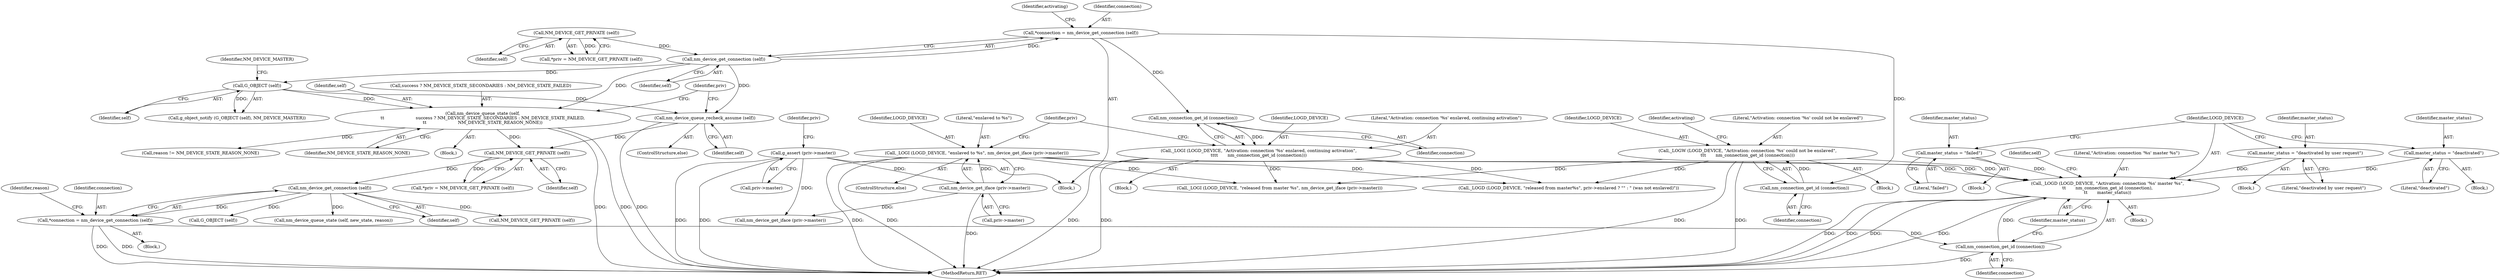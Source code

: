 digraph "0_NetworkManager_d5fc88e573fa58b93034b04d35a2454f5d28cad9@pointer" {
"1002492" [label="(Call,_LOGD (LOGD_DEVICE, \"Activation: connection '%s' master %s\",\n\t\t       nm_connection_get_id (connection),\n\t\t       master_status))"];
"1002403" [label="(Call,_LOGW (LOGD_DEVICE, \"Activation: connection '%s' could not be enslaved\",\n\t\t\t       nm_connection_get_id (connection)))"];
"1002406" [label="(Call,nm_connection_get_id (connection))"];
"1002349" [label="(Call,*connection = nm_device_get_connection (self))"];
"1002351" [label="(Call,nm_device_get_connection (self))"];
"1002346" [label="(Call,NM_DEVICE_GET_PRIVATE (self))"];
"1002377" [label="(Call,_LOGI (LOGD_DEVICE, \"Activation: connection '%s' enslaved, continuing activation\",\n\t\t\t\t       nm_connection_get_id (connection)))"];
"1002380" [label="(Call,nm_connection_get_id (connection))"];
"1002383" [label="(Call,_LOGI (LOGD_DEVICE, \"enslaved to %s\", nm_device_get_iface (priv->master)))"];
"1002386" [label="(Call,nm_device_get_iface (priv->master))"];
"1002361" [label="(Call,g_assert (priv->master))"];
"1002495" [label="(Call,nm_connection_get_id (connection))"];
"1002438" [label="(Call,*connection = nm_device_get_connection (self))"];
"1002440" [label="(Call,nm_device_get_connection (self))"];
"1002435" [label="(Call,NM_DEVICE_GET_PRIVATE (self))"];
"1002429" [label="(Call,nm_device_queue_recheck_assume (self))"];
"1002396" [label="(Call,G_OBJECT (self))"];
"1002421" [label="(Call,nm_device_queue_state (self,\n\t\t                       success ? NM_DEVICE_STATE_SECONDARIES : NM_DEVICE_STATE_FAILED,\n\t\t                       NM_DEVICE_STATE_REASON_NONE))"];
"1002469" [label="(Call,master_status = \"failed\")"];
"1002481" [label="(Call,master_status = \"deactivated by user request\")"];
"1002489" [label="(Call,master_status = \"deactivated\")"];
"1002347" [label="(Identifier,self)"];
"1002423" [label="(Call,success ? NM_DEVICE_STATE_SECONDARIES : NM_DEVICE_STATE_FAILED)"];
"1002421" [label="(Call,nm_device_queue_state (self,\n\t\t                       success ? NM_DEVICE_STATE_SECONDARIES : NM_DEVICE_STATE_FAILED,\n\t\t                       NM_DEVICE_STATE_REASON_NONE))"];
"1002384" [label="(Identifier,LOGD_DEVICE)"];
"1002434" [label="(Identifier,priv)"];
"1002470" [label="(Identifier,master_status)"];
"1002381" [label="(Identifier,connection)"];
"1002469" [label="(Call,master_status = \"failed\")"];
"1002491" [label="(Literal,\"deactivated\")"];
"1002405" [label="(Literal,\"Activation: connection '%s' could not be enslaved\")"];
"1002541" [label="(Call,NM_DEVICE_GET_PRIVATE (self))"];
"1002406" [label="(Call,nm_connection_get_id (connection))"];
"1002362" [label="(Call,priv->master)"];
"1002395" [label="(Call,g_object_notify (G_OBJECT (self), NM_DEVICE_MASTER))"];
"1002398" [label="(Identifier,NM_DEVICE_MASTER)"];
"1002386" [label="(Call,nm_device_get_iface (priv->master))"];
"1002510" [label="(Call,nm_device_get_iface (priv->master))"];
"1002460" [label="(Block,)"];
"1002507" [label="(Call,_LOGI (LOGD_DEVICE, \"released from master %s\", nm_device_get_iface (priv->master)))"];
"1002492" [label="(Call,_LOGD (LOGD_DEVICE, \"Activation: connection '%s' master %s\",\n\t\t       nm_connection_get_id (connection),\n\t\t       master_status))"];
"1002361" [label="(Call,g_assert (priv->master))"];
"1002403" [label="(Call,_LOGW (LOGD_DEVICE, \"Activation: connection '%s' could not be enslaved\",\n\t\t\t       nm_connection_get_id (connection)))"];
"1002495" [label="(Call,nm_connection_get_id (connection))"];
"1002407" [label="(Identifier,connection)"];
"1002378" [label="(Identifier,LOGD_DEVICE)"];
"1002404" [label="(Identifier,LOGD_DEVICE)"];
"1002441" [label="(Identifier,self)"];
"1002435" [label="(Call,NM_DEVICE_GET_PRIVATE (self))"];
"1002493" [label="(Identifier,LOGD_DEVICE)"];
"1002496" [label="(Identifier,connection)"];
"1002344" [label="(Call,*priv = NM_DEVICE_GET_PRIVATE (self))"];
"1002397" [label="(Identifier,self)"];
"1002428" [label="(ControlStructure,else)"];
"1002346" [label="(Call,NM_DEVICE_GET_PRIVATE (self))"];
"1002396" [label="(Call,G_OBJECT (self))"];
"1002382" [label="(ControlStructure,else)"];
"1002447" [label="(Identifier,reason)"];
"1002440" [label="(Call,nm_device_get_connection (self))"];
"1002377" [label="(Call,_LOGI (LOGD_DEVICE, \"Activation: connection '%s' enslaved, continuing activation\",\n\t\t\t\t       nm_connection_get_id (connection)))"];
"1002439" [label="(Identifier,connection)"];
"1002436" [label="(Identifier,self)"];
"1002535" [label="(Call,G_OBJECT (self))"];
"1002422" [label="(Identifier,self)"];
"1002471" [label="(Literal,\"failed\")"];
"1002410" [label="(Block,)"];
"1002481" [label="(Call,master_status = \"deactivated by user request\")"];
"1002380" [label="(Call,nm_connection_get_id (connection))"];
"1002429" [label="(Call,nm_device_queue_recheck_assume (self))"];
"1002376" [label="(Block,)"];
"1002477" [label="(Block,)"];
"1002430" [label="(Identifier,self)"];
"1002482" [label="(Identifier,master_status)"];
"1002355" [label="(Identifier,activating)"];
"1002368" [label="(Identifier,priv)"];
"1002431" [label="(Block,)"];
"1002409" [label="(Identifier,activating)"];
"1002349" [label="(Call,*connection = nm_device_get_connection (self))"];
"1002351" [label="(Call,nm_device_get_connection (self))"];
"1002438" [label="(Call,*connection = nm_device_get_connection (self))"];
"1002485" [label="(Block,)"];
"1002392" [label="(Identifier,priv)"];
"1002489" [label="(Call,master_status = \"deactivated\")"];
"1002465" [label="(Block,)"];
"1002497" [label="(Identifier,master_status)"];
"1002342" [label="(Block,)"];
"1002379" [label="(Literal,\"Activation: connection '%s' enslaved, continuing activation\")"];
"1002385" [label="(Literal,\"enslaved to %s\")"];
"1002498" [label="(Call,nm_device_queue_state (self, new_state, reason))"];
"1002383" [label="(Call,_LOGI (LOGD_DEVICE, \"enslaved to %s\", nm_device_get_iface (priv->master)))"];
"1002515" [label="(Call,_LOGD (LOGD_DEVICE, \"released from master%s\", priv->enslaved ? \"\" : \" (was not enslaved)\"))"];
"1002427" [label="(Identifier,NM_DEVICE_STATE_REASON_NONE)"];
"1007368" [label="(MethodReturn,RET)"];
"1002433" [label="(Call,*priv = NM_DEVICE_GET_PRIVATE (self))"];
"1002402" [label="(Block,)"];
"1002483" [label="(Literal,\"deactivated by user request\")"];
"1002490" [label="(Identifier,master_status)"];
"1002499" [label="(Identifier,self)"];
"1002446" [label="(Call,reason != NM_DEVICE_STATE_REASON_NONE)"];
"1002352" [label="(Identifier,self)"];
"1002350" [label="(Identifier,connection)"];
"1002387" [label="(Call,priv->master)"];
"1002494" [label="(Literal,\"Activation: connection '%s' master %s\")"];
"1002492" -> "1002460"  [label="AST: "];
"1002492" -> "1002497"  [label="CFG: "];
"1002493" -> "1002492"  [label="AST: "];
"1002494" -> "1002492"  [label="AST: "];
"1002495" -> "1002492"  [label="AST: "];
"1002497" -> "1002492"  [label="AST: "];
"1002499" -> "1002492"  [label="CFG: "];
"1002492" -> "1007368"  [label="DDG: "];
"1002492" -> "1007368"  [label="DDG: "];
"1002492" -> "1007368"  [label="DDG: "];
"1002492" -> "1007368"  [label="DDG: "];
"1002403" -> "1002492"  [label="DDG: "];
"1002377" -> "1002492"  [label="DDG: "];
"1002383" -> "1002492"  [label="DDG: "];
"1002495" -> "1002492"  [label="DDG: "];
"1002469" -> "1002492"  [label="DDG: "];
"1002481" -> "1002492"  [label="DDG: "];
"1002489" -> "1002492"  [label="DDG: "];
"1002403" -> "1002402"  [label="AST: "];
"1002403" -> "1002406"  [label="CFG: "];
"1002404" -> "1002403"  [label="AST: "];
"1002405" -> "1002403"  [label="AST: "];
"1002406" -> "1002403"  [label="AST: "];
"1002409" -> "1002403"  [label="CFG: "];
"1002403" -> "1007368"  [label="DDG: "];
"1002403" -> "1007368"  [label="DDG: "];
"1002406" -> "1002403"  [label="DDG: "];
"1002403" -> "1002507"  [label="DDG: "];
"1002403" -> "1002515"  [label="DDG: "];
"1002406" -> "1002407"  [label="CFG: "];
"1002407" -> "1002406"  [label="AST: "];
"1002349" -> "1002406"  [label="DDG: "];
"1002349" -> "1002342"  [label="AST: "];
"1002349" -> "1002351"  [label="CFG: "];
"1002350" -> "1002349"  [label="AST: "];
"1002351" -> "1002349"  [label="AST: "];
"1002355" -> "1002349"  [label="CFG: "];
"1002351" -> "1002349"  [label="DDG: "];
"1002349" -> "1002380"  [label="DDG: "];
"1002351" -> "1002352"  [label="CFG: "];
"1002352" -> "1002351"  [label="AST: "];
"1002346" -> "1002351"  [label="DDG: "];
"1002351" -> "1002396"  [label="DDG: "];
"1002351" -> "1002421"  [label="DDG: "];
"1002351" -> "1002429"  [label="DDG: "];
"1002346" -> "1002344"  [label="AST: "];
"1002346" -> "1002347"  [label="CFG: "];
"1002347" -> "1002346"  [label="AST: "];
"1002344" -> "1002346"  [label="CFG: "];
"1002346" -> "1002344"  [label="DDG: "];
"1002377" -> "1002376"  [label="AST: "];
"1002377" -> "1002380"  [label="CFG: "];
"1002378" -> "1002377"  [label="AST: "];
"1002379" -> "1002377"  [label="AST: "];
"1002380" -> "1002377"  [label="AST: "];
"1002392" -> "1002377"  [label="CFG: "];
"1002377" -> "1007368"  [label="DDG: "];
"1002377" -> "1007368"  [label="DDG: "];
"1002380" -> "1002377"  [label="DDG: "];
"1002377" -> "1002507"  [label="DDG: "];
"1002377" -> "1002515"  [label="DDG: "];
"1002380" -> "1002381"  [label="CFG: "];
"1002381" -> "1002380"  [label="AST: "];
"1002383" -> "1002382"  [label="AST: "];
"1002383" -> "1002386"  [label="CFG: "];
"1002384" -> "1002383"  [label="AST: "];
"1002385" -> "1002383"  [label="AST: "];
"1002386" -> "1002383"  [label="AST: "];
"1002392" -> "1002383"  [label="CFG: "];
"1002383" -> "1007368"  [label="DDG: "];
"1002383" -> "1007368"  [label="DDG: "];
"1002386" -> "1002383"  [label="DDG: "];
"1002383" -> "1002507"  [label="DDG: "];
"1002383" -> "1002515"  [label="DDG: "];
"1002386" -> "1002387"  [label="CFG: "];
"1002387" -> "1002386"  [label="AST: "];
"1002386" -> "1007368"  [label="DDG: "];
"1002361" -> "1002386"  [label="DDG: "];
"1002386" -> "1002510"  [label="DDG: "];
"1002361" -> "1002342"  [label="AST: "];
"1002361" -> "1002362"  [label="CFG: "];
"1002362" -> "1002361"  [label="AST: "];
"1002368" -> "1002361"  [label="CFG: "];
"1002361" -> "1007368"  [label="DDG: "];
"1002361" -> "1007368"  [label="DDG: "];
"1002361" -> "1002510"  [label="DDG: "];
"1002495" -> "1002496"  [label="CFG: "];
"1002496" -> "1002495"  [label="AST: "];
"1002497" -> "1002495"  [label="CFG: "];
"1002495" -> "1007368"  [label="DDG: "];
"1002438" -> "1002495"  [label="DDG: "];
"1002438" -> "1002431"  [label="AST: "];
"1002438" -> "1002440"  [label="CFG: "];
"1002439" -> "1002438"  [label="AST: "];
"1002440" -> "1002438"  [label="AST: "];
"1002447" -> "1002438"  [label="CFG: "];
"1002438" -> "1007368"  [label="DDG: "];
"1002438" -> "1007368"  [label="DDG: "];
"1002440" -> "1002438"  [label="DDG: "];
"1002440" -> "1002441"  [label="CFG: "];
"1002441" -> "1002440"  [label="AST: "];
"1002435" -> "1002440"  [label="DDG: "];
"1002440" -> "1002498"  [label="DDG: "];
"1002440" -> "1002535"  [label="DDG: "];
"1002440" -> "1002541"  [label="DDG: "];
"1002435" -> "1002433"  [label="AST: "];
"1002435" -> "1002436"  [label="CFG: "];
"1002436" -> "1002435"  [label="AST: "];
"1002433" -> "1002435"  [label="CFG: "];
"1002435" -> "1002433"  [label="DDG: "];
"1002429" -> "1002435"  [label="DDG: "];
"1002421" -> "1002435"  [label="DDG: "];
"1002429" -> "1002428"  [label="AST: "];
"1002429" -> "1002430"  [label="CFG: "];
"1002430" -> "1002429"  [label="AST: "];
"1002434" -> "1002429"  [label="CFG: "];
"1002429" -> "1007368"  [label="DDG: "];
"1002396" -> "1002429"  [label="DDG: "];
"1002396" -> "1002395"  [label="AST: "];
"1002396" -> "1002397"  [label="CFG: "];
"1002397" -> "1002396"  [label="AST: "];
"1002398" -> "1002396"  [label="CFG: "];
"1002396" -> "1002395"  [label="DDG: "];
"1002396" -> "1002421"  [label="DDG: "];
"1002421" -> "1002410"  [label="AST: "];
"1002421" -> "1002427"  [label="CFG: "];
"1002422" -> "1002421"  [label="AST: "];
"1002423" -> "1002421"  [label="AST: "];
"1002427" -> "1002421"  [label="AST: "];
"1002434" -> "1002421"  [label="CFG: "];
"1002421" -> "1007368"  [label="DDG: "];
"1002421" -> "1007368"  [label="DDG: "];
"1002421" -> "1002446"  [label="DDG: "];
"1002469" -> "1002465"  [label="AST: "];
"1002469" -> "1002471"  [label="CFG: "];
"1002470" -> "1002469"  [label="AST: "];
"1002471" -> "1002469"  [label="AST: "];
"1002493" -> "1002469"  [label="CFG: "];
"1002481" -> "1002477"  [label="AST: "];
"1002481" -> "1002483"  [label="CFG: "];
"1002482" -> "1002481"  [label="AST: "];
"1002483" -> "1002481"  [label="AST: "];
"1002493" -> "1002481"  [label="CFG: "];
"1002489" -> "1002485"  [label="AST: "];
"1002489" -> "1002491"  [label="CFG: "];
"1002490" -> "1002489"  [label="AST: "];
"1002491" -> "1002489"  [label="AST: "];
"1002493" -> "1002489"  [label="CFG: "];
}
